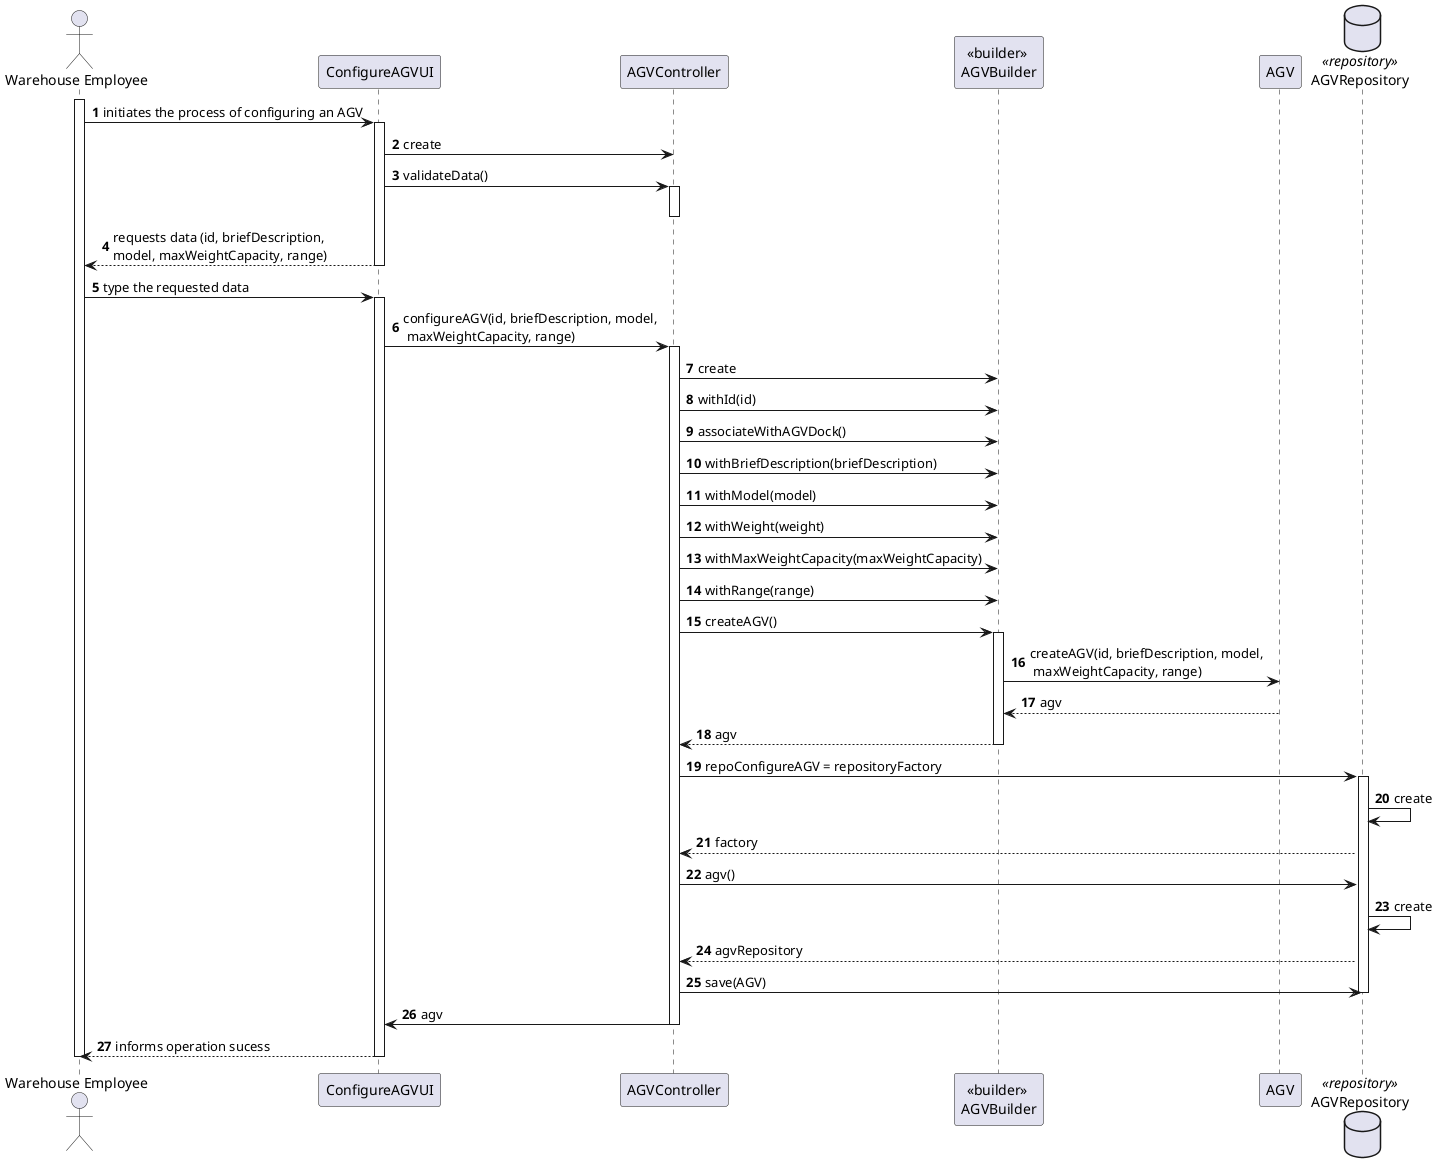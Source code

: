 @startuml
autonumber
actor "Warehouse Employee" as WE
participant "ConfigureAGVUI" as UI
participant "AGVController" as CTR
participant "<<builder>> \nAGVBuilder" as BUILDER
participant "AGV" as AGV

database AGVRepository as REP <<repository>>

activate WE
WE -> UI : initiates the process of configuring an AGV
activate UI
UI -> CTR : create

UI -> CTR : validateData()
activate CTR
deactivate CTR
UI --> WE : requests data (id, briefDescription, \nmodel, maxWeightCapacity, range)
deactivate UI
WE -> UI : type the requested data
activate UI
UI -> CTR : configureAGV(id, briefDescription, model,\n maxWeightCapacity, range)
activate CTR
CTR -> BUILDER : create
CTR -> BUILDER : withId(id)
CTR -> BUILDER : associateWithAGVDock()
CTR -> BUILDER : withBriefDescription(briefDescription)
CTR -> BUILDER : withModel(model)
CTR -> BUILDER : withWeight(weight)
CTR -> BUILDER : withMaxWeightCapacity(maxWeightCapacity)
CTR -> BUILDER : withRange(range)
CTR -> BUILDER : createAGV()
activate BUILDER
BUILDER -> AGV : createAGV(id, briefDescription, model,\n maxWeightCapacity, range)
AGV --> BUILDER : agv
BUILDER --> CTR : agv
deactivate BUILDER
CTR -> REP : repoConfigureAGV = repositoryFactory
activate REP 
REP -> REP : create
REP --> CTR : factory
CTR -> REP : agv()
REP -> REP : create
REP --> CTR : agvRepository
CTR -> REP : save(AGV)
deactivate REP 
CTR -> UI : agv
deactivate CTR

UI --> WE : informs operation sucess
deactivate UI

deactivate WE
@enduml